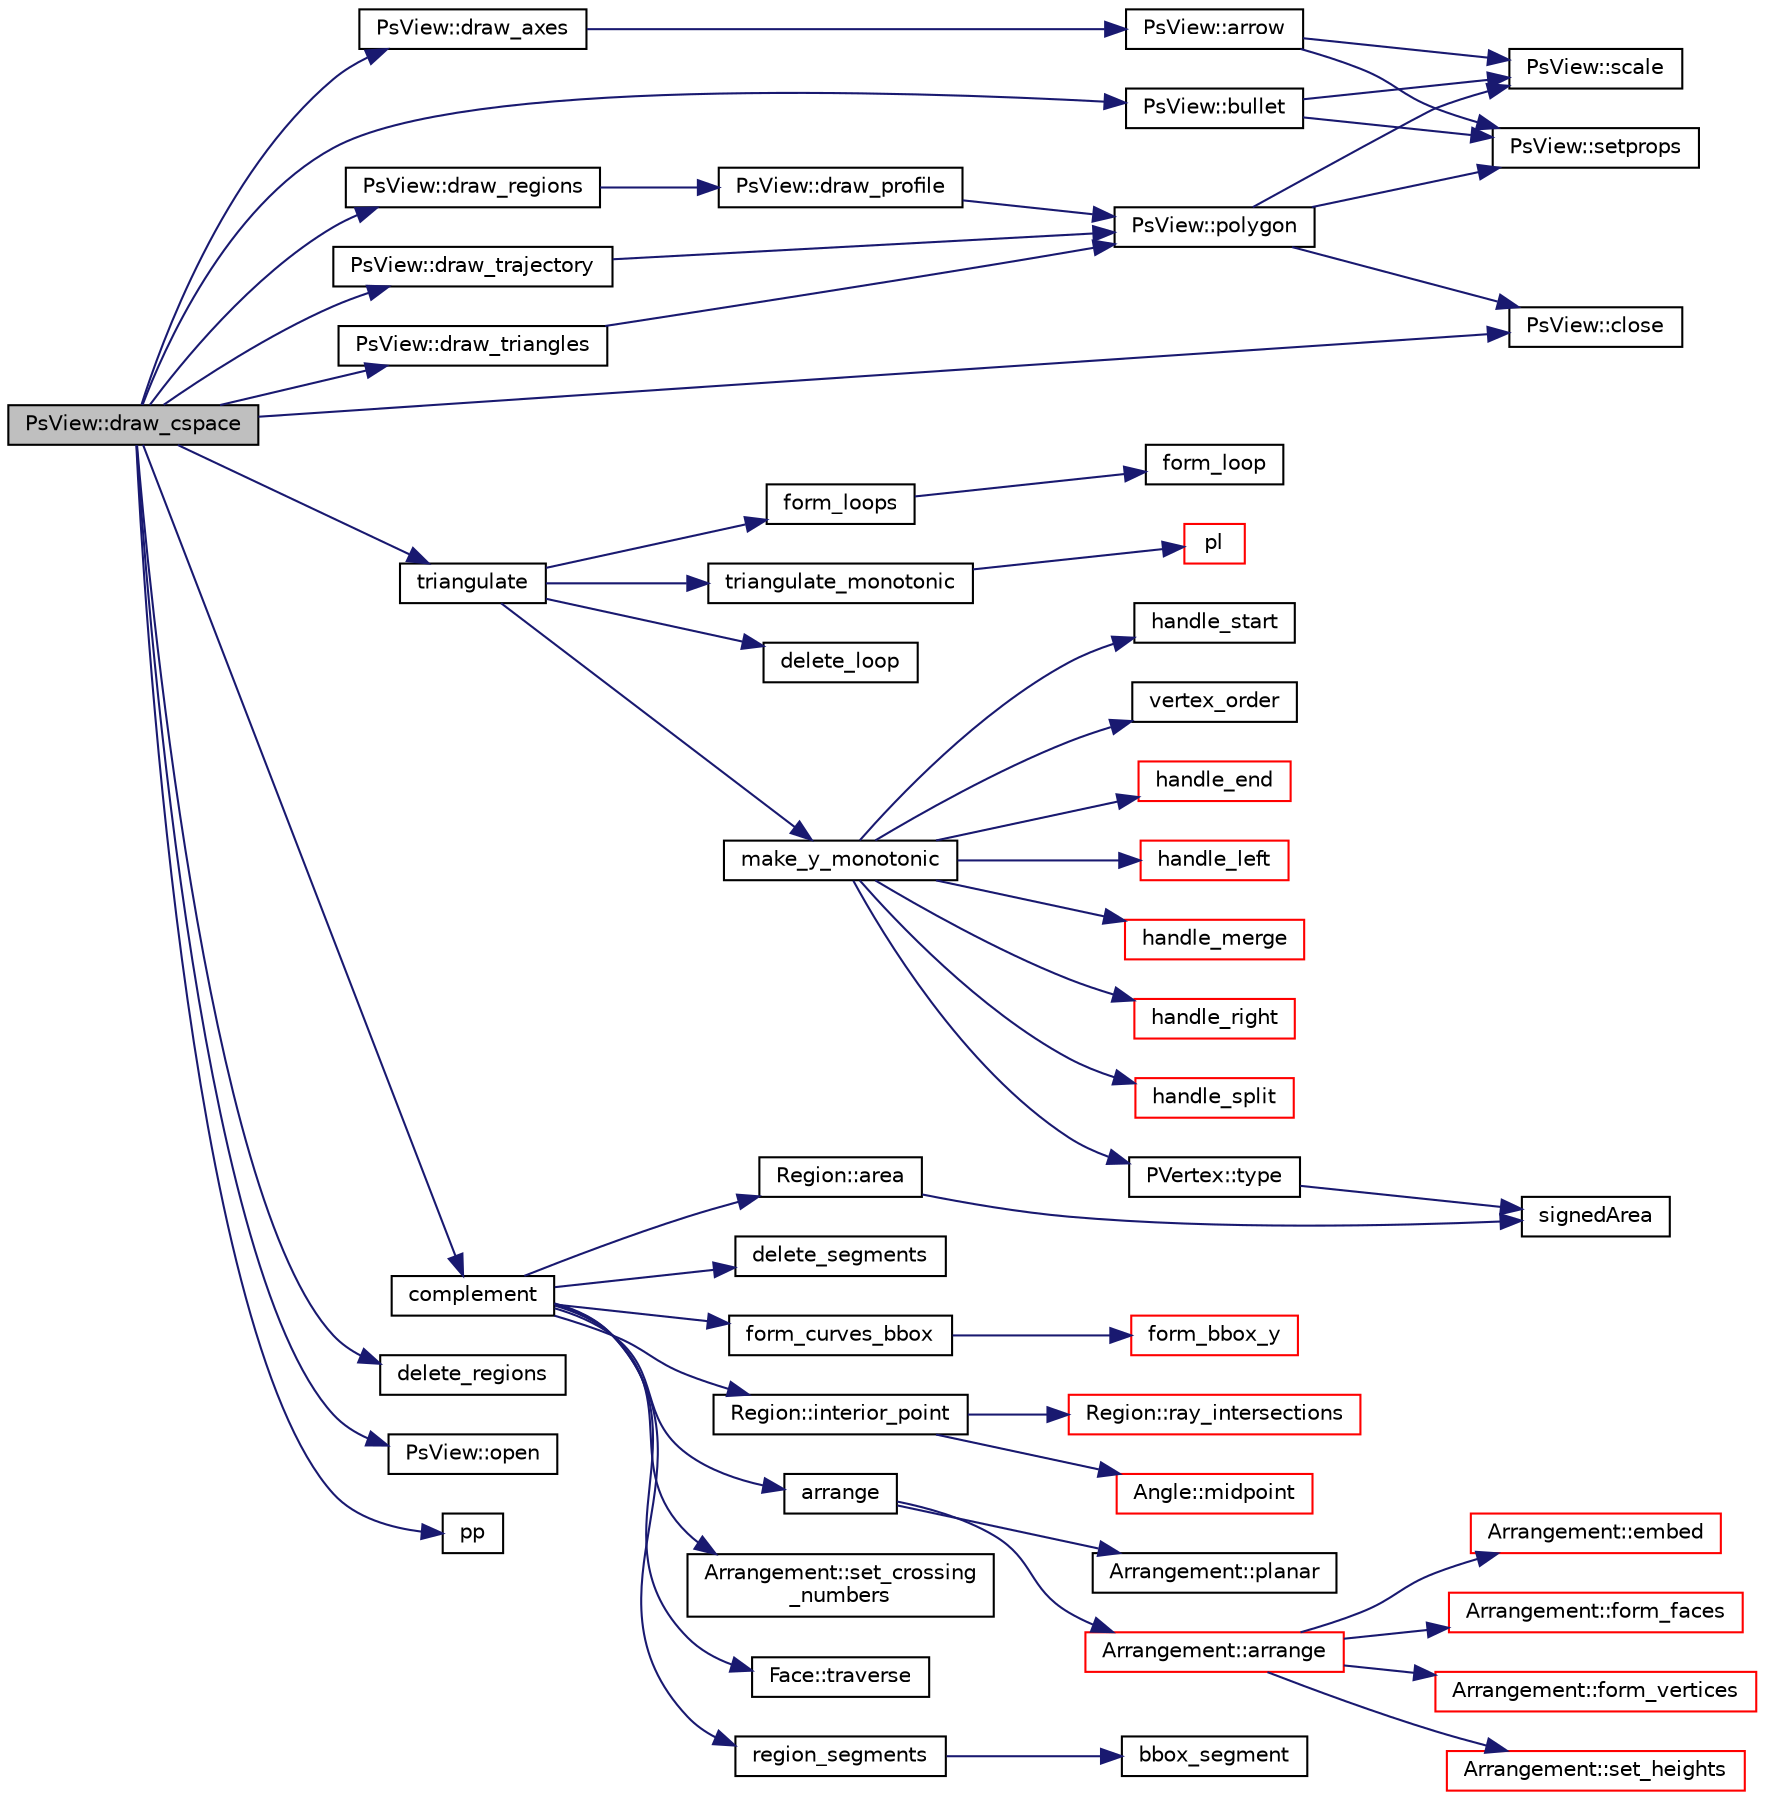 digraph "PsView::draw_cspace"
{
 // LATEX_PDF_SIZE
  edge [fontname="Helvetica",fontsize="10",labelfontname="Helvetica",labelfontsize="10"];
  node [fontname="Helvetica",fontsize="10",shape=record];
  rankdir="LR";
  Node1 [label="PsView::draw_cspace",height=0.2,width=0.4,color="black", fillcolor="grey75", style="filled", fontcolor="black",tooltip=" "];
  Node1 -> Node2 [color="midnightblue",fontsize="10",style="solid",fontname="Helvetica"];
  Node2 [label="PsView::bullet",height=0.2,width=0.4,color="black", fillcolor="white", style="filled",URL="$d4/db7/class_ps_view.html#ad3dbbf4cf1a67d202ff48391c44a685e",tooltip=" "];
  Node2 -> Node3 [color="midnightblue",fontsize="10",style="solid",fontname="Helvetica"];
  Node3 [label="PsView::scale",height=0.2,width=0.4,color="black", fillcolor="white", style="filled",URL="$d4/db7/class_ps_view.html#a1522bef45bf5601fd6a65b39b40fe934",tooltip=" "];
  Node2 -> Node4 [color="midnightblue",fontsize="10",style="solid",fontname="Helvetica"];
  Node4 [label="PsView::setprops",height=0.2,width=0.4,color="black", fillcolor="white", style="filled",URL="$d4/db7/class_ps_view.html#a19dbc7e564bf2e9ed2f167e7c2a04a0f",tooltip=" "];
  Node1 -> Node5 [color="midnightblue",fontsize="10",style="solid",fontname="Helvetica"];
  Node5 [label="PsView::close",height=0.2,width=0.4,color="black", fillcolor="white", style="filled",URL="$d4/db7/class_ps_view.html#a2a49161897a2571c15f9bf893d2c2524",tooltip=" "];
  Node1 -> Node6 [color="midnightblue",fontsize="10",style="solid",fontname="Helvetica"];
  Node6 [label="complement",height=0.2,width=0.4,color="black", fillcolor="white", style="filled",URL="$d7/d5f/system_8_c.html#a26844aaf5673452ccde61452e2431248",tooltip=" "];
  Node6 -> Node7 [color="midnightblue",fontsize="10",style="solid",fontname="Helvetica"];
  Node7 [label="Region::area",height=0.2,width=0.4,color="black", fillcolor="white", style="filled",URL="$df/d6c/class_region.html#ab694b0cf7e7ce0eb31b2d8b93201b6b9",tooltip=" "];
  Node7 -> Node8 [color="midnightblue",fontsize="10",style="solid",fontname="Helvetica"];
  Node8 [label="signedArea",height=0.2,width=0.4,color="black", fillcolor="white", style="filled",URL="$d5/d00/point_8_c.html#ac3461a08db55ea6d28a406f79a317cbd",tooltip=" "];
  Node6 -> Node9 [color="midnightblue",fontsize="10",style="solid",fontname="Helvetica"];
  Node9 [label="arrange",height=0.2,width=0.4,color="black", fillcolor="white", style="filled",URL="$d0/d11/arrange_8_c.html#a8f0f410db8738d9121c7b0a2629abd5d",tooltip=" "];
  Node9 -> Node10 [color="midnightblue",fontsize="10",style="solid",fontname="Helvetica"];
  Node10 [label="Arrangement::arrange",height=0.2,width=0.4,color="red", fillcolor="white", style="filled",URL="$d8/d46/class_arrangement.html#aa48e67ecbf171616e989d936e221a4e1",tooltip=" "];
  Node10 -> Node11 [color="midnightblue",fontsize="10",style="solid",fontname="Helvetica"];
  Node11 [label="Arrangement::embed",height=0.2,width=0.4,color="red", fillcolor="white", style="filled",URL="$d8/d46/class_arrangement.html#a837e4a1bfbca4ab14ed01a24ce7515c3",tooltip=" "];
  Node10 -> Node69 [color="midnightblue",fontsize="10",style="solid",fontname="Helvetica"];
  Node69 [label="Arrangement::form_faces",height=0.2,width=0.4,color="red", fillcolor="white", style="filled",URL="$d8/d46/class_arrangement.html#a4a4e0faf951ffd402c51b37ee383c0f2",tooltip=" "];
  Node10 -> Node76 [color="midnightblue",fontsize="10",style="solid",fontname="Helvetica"];
  Node76 [label="Arrangement::form_vertices",height=0.2,width=0.4,color="red", fillcolor="white", style="filled",URL="$d8/d46/class_arrangement.html#a7e203ff49daed9d0cbb8a8c3f4a5e4d7",tooltip=" "];
  Node10 -> Node78 [color="midnightblue",fontsize="10",style="solid",fontname="Helvetica"];
  Node78 [label="Arrangement::set_heights",height=0.2,width=0.4,color="red", fillcolor="white", style="filled",URL="$d8/d46/class_arrangement.html#a30f38146a5c6d702e2fa799c877c5b9b",tooltip=" "];
  Node9 -> Node82 [color="midnightblue",fontsize="10",style="solid",fontname="Helvetica"];
  Node82 [label="Arrangement::planar",height=0.2,width=0.4,color="black", fillcolor="white", style="filled",URL="$d8/d46/class_arrangement.html#af28f7ac0fe77372bc47af2ca03fe3e2a",tooltip=" "];
  Node6 -> Node83 [color="midnightblue",fontsize="10",style="solid",fontname="Helvetica"];
  Node83 [label="delete_segments",height=0.2,width=0.4,color="black", fillcolor="white", style="filled",URL="$d0/d11/arrange_8_c.html#ad281dbb75f898810d2d7ab25fbabbe98",tooltip=" "];
  Node6 -> Node84 [color="midnightblue",fontsize="10",style="solid",fontname="Helvetica"];
  Node84 [label="form_curves_bbox",height=0.2,width=0.4,color="black", fillcolor="white", style="filled",URL="$d6/d39/cs_8_c.html#a482936b55574b568da61cb5eada15921",tooltip=" "];
  Node84 -> Node85 [color="midnightblue",fontsize="10",style="solid",fontname="Helvetica"];
  Node85 [label="form_bbox_y",height=0.2,width=0.4,color="red", fillcolor="white", style="filled",URL="$d6/d39/cs_8_c.html#aa7cd0a64787cd04f01dee36ddd743cbd",tooltip=" "];
  Node6 -> Node87 [color="midnightblue",fontsize="10",style="solid",fontname="Helvetica"];
  Node87 [label="Region::interior_point",height=0.2,width=0.4,color="black", fillcolor="white", style="filled",URL="$df/d6c/class_region.html#adefc4eeb2fc71edce16765fadb188f54",tooltip=" "];
  Node87 -> Node88 [color="midnightblue",fontsize="10",style="solid",fontname="Helvetica"];
  Node88 [label="Angle::midpoint",height=0.2,width=0.4,color="red", fillcolor="white", style="filled",URL="$d2/d39/class_angle.html#ae629906afe7b1653d224d953c857495a",tooltip=" "];
  Node87 -> Node90 [color="midnightblue",fontsize="10",style="solid",fontname="Helvetica"];
  Node90 [label="Region::ray_intersections",height=0.2,width=0.4,color="red", fillcolor="white", style="filled",URL="$df/d6c/class_region.html#a651358fb7bf2d65c3e6b185e5bfbb4b8",tooltip=" "];
  Node6 -> Node93 [color="midnightblue",fontsize="10",style="solid",fontname="Helvetica"];
  Node93 [label="region_segments",height=0.2,width=0.4,color="black", fillcolor="white", style="filled",URL="$d7/d5f/system_8_c.html#a660c3a3ae325298d0792a433ab9c9683",tooltip=" "];
  Node93 -> Node94 [color="midnightblue",fontsize="10",style="solid",fontname="Helvetica"];
  Node94 [label="bbox_segment",height=0.2,width=0.4,color="black", fillcolor="white", style="filled",URL="$d7/d5f/system_8_c.html#a82cbf5939ab5e9004e60e80823669680",tooltip=" "];
  Node6 -> Node95 [color="midnightblue",fontsize="10",style="solid",fontname="Helvetica"];
  Node95 [label="Arrangement::set_crossing\l_numbers",height=0.2,width=0.4,color="black", fillcolor="white", style="filled",URL="$d8/d46/class_arrangement.html#ac8aba3d8b28ba91cc00caaceac51d010",tooltip=" "];
  Node6 -> Node96 [color="midnightblue",fontsize="10",style="solid",fontname="Helvetica"];
  Node96 [label="Face::traverse",height=0.2,width=0.4,color="black", fillcolor="white", style="filled",URL="$d5/d2a/class_face.html#a3827ab35011657d59b73d5c1603dbe27",tooltip=" "];
  Node1 -> Node97 [color="midnightblue",fontsize="10",style="solid",fontname="Helvetica"];
  Node97 [label="delete_regions",height=0.2,width=0.4,color="black", fillcolor="white", style="filled",URL="$d1/d25/region_8_c.html#a1647f8fdd7436cfc14c1663a8fb56ebe",tooltip=" "];
  Node1 -> Node98 [color="midnightblue",fontsize="10",style="solid",fontname="Helvetica"];
  Node98 [label="PsView::draw_axes",height=0.2,width=0.4,color="black", fillcolor="white", style="filled",URL="$d4/db7/class_ps_view.html#a5b7b3299451ecf6ef962bf683947249f",tooltip=" "];
  Node98 -> Node99 [color="midnightblue",fontsize="10",style="solid",fontname="Helvetica"];
  Node99 [label="PsView::arrow",height=0.2,width=0.4,color="black", fillcolor="white", style="filled",URL="$d4/db7/class_ps_view.html#a1772a929bbc249f29e87048cfa59c265",tooltip=" "];
  Node99 -> Node3 [color="midnightblue",fontsize="10",style="solid",fontname="Helvetica"];
  Node99 -> Node4 [color="midnightblue",fontsize="10",style="solid",fontname="Helvetica"];
  Node1 -> Node100 [color="midnightblue",fontsize="10",style="solid",fontname="Helvetica"];
  Node100 [label="PsView::draw_regions",height=0.2,width=0.4,color="black", fillcolor="white", style="filled",URL="$d4/db7/class_ps_view.html#a4660ee766bcfa7f907788d7205f36651",tooltip=" "];
  Node100 -> Node101 [color="midnightblue",fontsize="10",style="solid",fontname="Helvetica"];
  Node101 [label="PsView::draw_profile",height=0.2,width=0.4,color="black", fillcolor="white", style="filled",URL="$d4/db7/class_ps_view.html#a76a9e933210f4043d84cf63b9a8b1e4f",tooltip=" "];
  Node101 -> Node102 [color="midnightblue",fontsize="10",style="solid",fontname="Helvetica"];
  Node102 [label="PsView::polygon",height=0.2,width=0.4,color="black", fillcolor="white", style="filled",URL="$d4/db7/class_ps_view.html#a1477cc980d9d2d7ae384e051023f5aff",tooltip=" "];
  Node102 -> Node5 [color="midnightblue",fontsize="10",style="solid",fontname="Helvetica"];
  Node102 -> Node3 [color="midnightblue",fontsize="10",style="solid",fontname="Helvetica"];
  Node102 -> Node4 [color="midnightblue",fontsize="10",style="solid",fontname="Helvetica"];
  Node1 -> Node103 [color="midnightblue",fontsize="10",style="solid",fontname="Helvetica"];
  Node103 [label="PsView::draw_trajectory",height=0.2,width=0.4,color="black", fillcolor="white", style="filled",URL="$d4/db7/class_ps_view.html#aa1ee720693c0d7ce2c24c34c0eb3284c",tooltip=" "];
  Node103 -> Node102 [color="midnightblue",fontsize="10",style="solid",fontname="Helvetica"];
  Node1 -> Node104 [color="midnightblue",fontsize="10",style="solid",fontname="Helvetica"];
  Node104 [label="PsView::draw_triangles",height=0.2,width=0.4,color="black", fillcolor="white", style="filled",URL="$d4/db7/class_ps_view.html#ad49af7b63769e2f51534437e4997f80e",tooltip=" "];
  Node104 -> Node102 [color="midnightblue",fontsize="10",style="solid",fontname="Helvetica"];
  Node1 -> Node105 [color="midnightblue",fontsize="10",style="solid",fontname="Helvetica"];
  Node105 [label="PsView::open",height=0.2,width=0.4,color="black", fillcolor="white", style="filled",URL="$d4/db7/class_ps_view.html#a1fd1e014890e949d9eacb744fa1ae0d4",tooltip=" "];
  Node1 -> Node106 [color="midnightblue",fontsize="10",style="solid",fontname="Helvetica"];
  Node106 [label="pp",height=0.2,width=0.4,color="black", fillcolor="white", style="filled",URL="$d0/d11/arrange_8_c.html#ab651de1ff5f6582055d2ea11002c5db1",tooltip=" "];
  Node1 -> Node107 [color="midnightblue",fontsize="10",style="solid",fontname="Helvetica"];
  Node107 [label="triangulate",height=0.2,width=0.4,color="black", fillcolor="white", style="filled",URL="$d6/d83/mtriangulate_8_c.html#a1cccac85eafe48b037e31e8a41501b1f",tooltip=" "];
  Node107 -> Node108 [color="midnightblue",fontsize="10",style="solid",fontname="Helvetica"];
  Node108 [label="delete_loop",height=0.2,width=0.4,color="black", fillcolor="white", style="filled",URL="$d6/d83/mtriangulate_8_c.html#ab8ff31397ce646fb33137357fcef8b1a",tooltip=" "];
  Node107 -> Node109 [color="midnightblue",fontsize="10",style="solid",fontname="Helvetica"];
  Node109 [label="form_loops",height=0.2,width=0.4,color="black", fillcolor="white", style="filled",URL="$d6/d83/mtriangulate_8_c.html#af4f0cdc095f4f499b90cf0aa524e141a",tooltip=" "];
  Node109 -> Node110 [color="midnightblue",fontsize="10",style="solid",fontname="Helvetica"];
  Node110 [label="form_loop",height=0.2,width=0.4,color="black", fillcolor="white", style="filled",URL="$d6/d83/mtriangulate_8_c.html#ac63127df13aa360527c1f1b72af4c026",tooltip=" "];
  Node107 -> Node111 [color="midnightblue",fontsize="10",style="solid",fontname="Helvetica"];
  Node111 [label="make_y_monotonic",height=0.2,width=0.4,color="black", fillcolor="white", style="filled",URL="$d6/d83/mtriangulate_8_c.html#a9cd0e7bd682f60555404bb68a58613d2",tooltip=" "];
  Node111 -> Node112 [color="midnightblue",fontsize="10",style="solid",fontname="Helvetica"];
  Node112 [label="handle_end",height=0.2,width=0.4,color="red", fillcolor="white", style="filled",URL="$d6/d83/mtriangulate_8_c.html#a4f143533e5ca084d36c4c5b7b7eefb7a",tooltip=" "];
  Node111 -> Node115 [color="midnightblue",fontsize="10",style="solid",fontname="Helvetica"];
  Node115 [label="handle_left",height=0.2,width=0.4,color="red", fillcolor="white", style="filled",URL="$d6/d83/mtriangulate_8_c.html#a25cb1df4bd5d1874558fef9eafcd137e",tooltip=" "];
  Node111 -> Node116 [color="midnightblue",fontsize="10",style="solid",fontname="Helvetica"];
  Node116 [label="handle_merge",height=0.2,width=0.4,color="red", fillcolor="white", style="filled",URL="$d6/d83/mtriangulate_8_c.html#a90f955559475d5c14c2eb869ba16c78a",tooltip=" "];
  Node111 -> Node118 [color="midnightblue",fontsize="10",style="solid",fontname="Helvetica"];
  Node118 [label="handle_right",height=0.2,width=0.4,color="red", fillcolor="white", style="filled",URL="$d6/d83/mtriangulate_8_c.html#a7ffd3f88f77380b3528040b1d0b11ffc",tooltip=" "];
  Node111 -> Node119 [color="midnightblue",fontsize="10",style="solid",fontname="Helvetica"];
  Node119 [label="handle_split",height=0.2,width=0.4,color="red", fillcolor="white", style="filled",URL="$d6/d83/mtriangulate_8_c.html#a62ea1e8f9f814e40e50ef686e6f96e61",tooltip=" "];
  Node111 -> Node120 [color="midnightblue",fontsize="10",style="solid",fontname="Helvetica"];
  Node120 [label="handle_start",height=0.2,width=0.4,color="black", fillcolor="white", style="filled",URL="$d6/d83/mtriangulate_8_c.html#ab71c26cfacd347c1125e6a9b3a5256fa",tooltip=" "];
  Node111 -> Node114 [color="midnightblue",fontsize="10",style="solid",fontname="Helvetica"];
  Node114 [label="PVertex::type",height=0.2,width=0.4,color="black", fillcolor="white", style="filled",URL="$de/d06/class_p_vertex.html#a3c0f16ac9ddf54c3d3ff225d31ab16b6",tooltip=" "];
  Node114 -> Node8 [color="midnightblue",fontsize="10",style="solid",fontname="Helvetica"];
  Node111 -> Node121 [color="midnightblue",fontsize="10",style="solid",fontname="Helvetica"];
  Node121 [label="vertex_order",height=0.2,width=0.4,color="black", fillcolor="white", style="filled",URL="$de/d18/mtriangulate_8h.html#ac21be58802f98e027a023506d87ddb61",tooltip=" "];
  Node107 -> Node122 [color="midnightblue",fontsize="10",style="solid",fontname="Helvetica"];
  Node122 [label="triangulate_monotonic",height=0.2,width=0.4,color="black", fillcolor="white", style="filled",URL="$d6/d83/mtriangulate_8_c.html#af472d0d99666e3098c05ed374bf61b67",tooltip=" "];
  Node122 -> Node123 [color="midnightblue",fontsize="10",style="solid",fontname="Helvetica"];
  Node123 [label="pl",height=0.2,width=0.4,color="red", fillcolor="white", style="filled",URL="$d0/d11/arrange_8_c.html#af82c196c78b9b8ec0fbee5e372614ee4",tooltip=" "];
}
